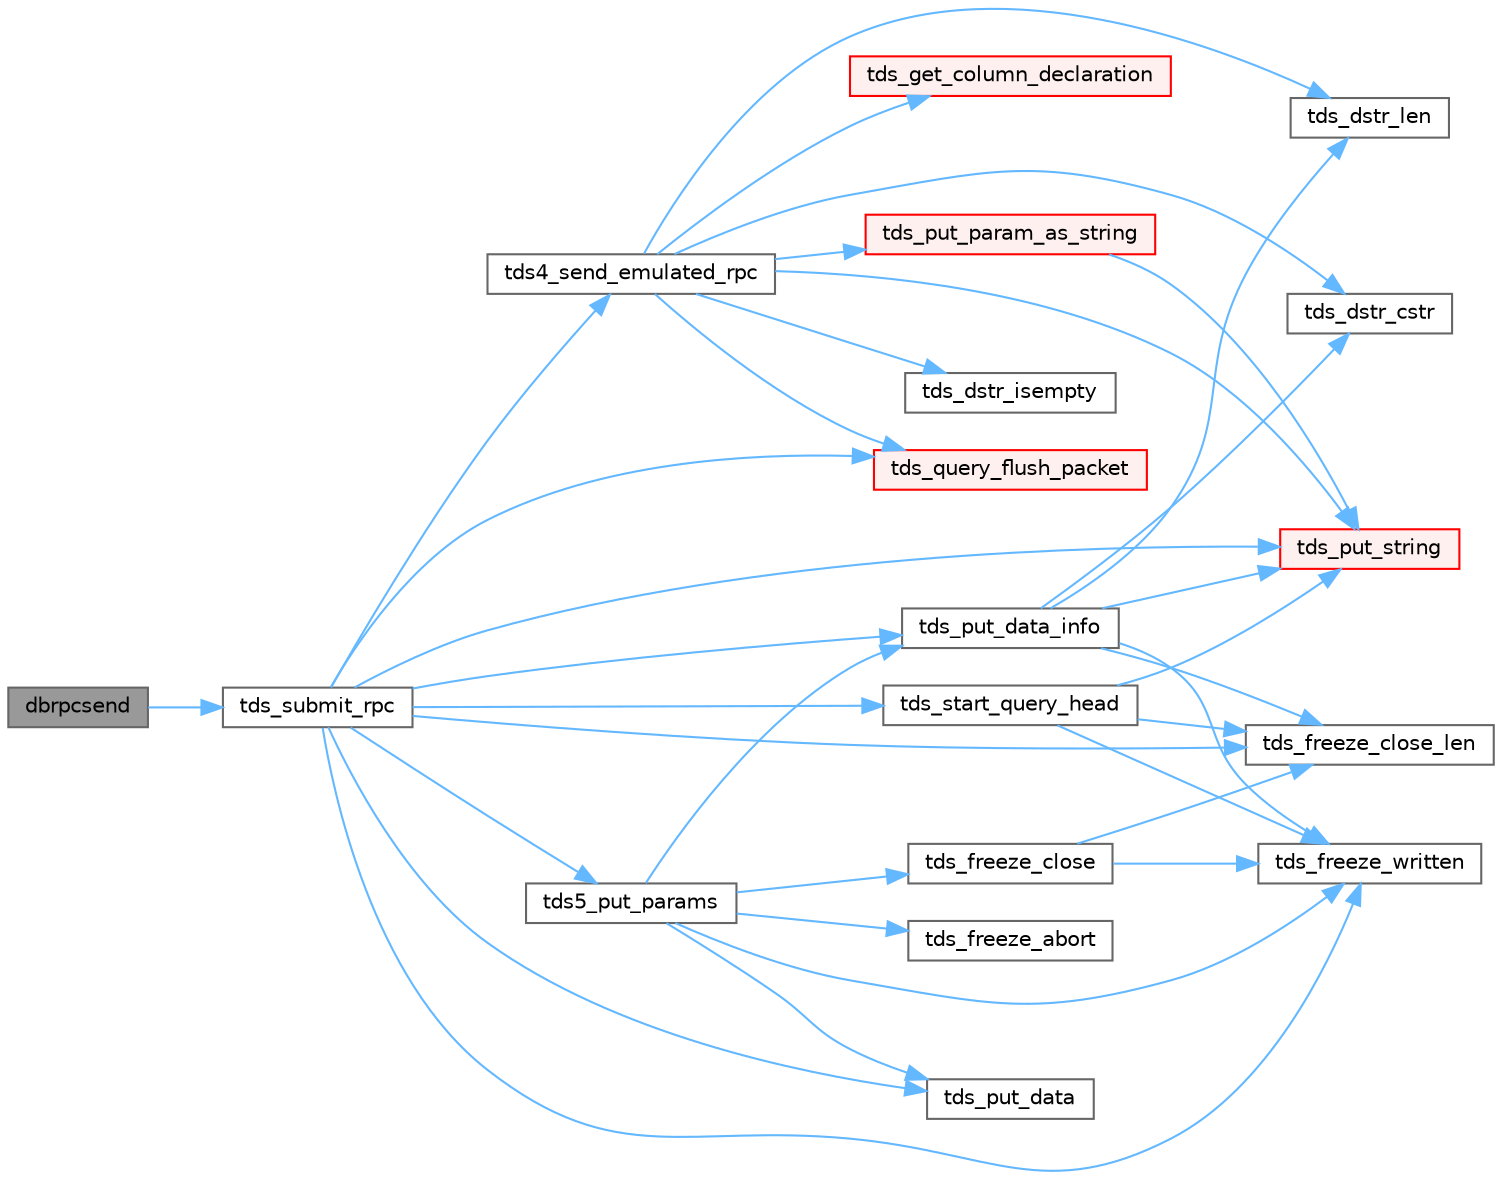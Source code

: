 digraph "dbrpcsend"
{
 // LATEX_PDF_SIZE
  bgcolor="transparent";
  edge [fontname=Helvetica,fontsize=10,labelfontname=Helvetica,labelfontsize=10];
  node [fontname=Helvetica,fontsize=10,shape=box,height=0.2,width=0.4];
  rankdir="LR";
  Node1 [id="Node000001",label="dbrpcsend",height=0.2,width=0.4,color="gray40", fillcolor="grey60", style="filled", fontcolor="black",tooltip="Execute the procedure and free associated memory."];
  Node1 -> Node2 [id="edge1_Node000001_Node000002",color="steelblue1",style="solid",tooltip=" "];
  Node2 [id="Node000002",label="tds_submit_rpc",height=0.2,width=0.4,color="grey40", fillcolor="white", style="filled",URL="$a00578.html#ga5f071b94ad7889690762dc85646c74ab",tooltip="Calls a RPC from server."];
  Node2 -> Node3 [id="edge2_Node000002_Node000003",color="steelblue1",style="solid",tooltip=" "];
  Node3 [id="Node000003",label="tds4_send_emulated_rpc",height=0.2,width=0.4,color="grey40", fillcolor="white", style="filled",URL="$a00578.html#ga2d0a06c1a30dd2470dc7a788de21b080",tooltip="Send RPC as string query."];
  Node3 -> Node4 [id="edge3_Node000003_Node000004",color="steelblue1",style="solid",tooltip=" "];
  Node4 [id="Node000004",label="tds_dstr_cstr",height=0.2,width=0.4,color="grey40", fillcolor="white", style="filled",URL="$a00581.html#gac536f0e4d77d3cff5702719362ec1766",tooltip="Returns a C version (NUL terminated string) of dstr."];
  Node3 -> Node5 [id="edge4_Node000003_Node000005",color="steelblue1",style="solid",tooltip=" "];
  Node5 [id="Node000005",label="tds_dstr_isempty",height=0.2,width=0.4,color="grey40", fillcolor="white", style="filled",URL="$a00581.html#ga197c6af67f2e7469d06c2aa055917b1e",tooltip="test if string is empty"];
  Node3 -> Node6 [id="edge5_Node000003_Node000006",color="steelblue1",style="solid",tooltip=" "];
  Node6 [id="Node000006",label="tds_dstr_len",height=0.2,width=0.4,color="grey40", fillcolor="white", style="filled",URL="$a00581.html#ga396f139e4f886ac1b224a735138e73dd",tooltip="Returns the length of the string in bytes."];
  Node3 -> Node7 [id="edge6_Node000003_Node000007",color="steelblue1",style="solid",tooltip=" "];
  Node7 [id="Node000007",label="tds_get_column_declaration",height=0.2,width=0.4,color="red", fillcolor="#FFF0F0", style="filled",URL="$a00578.html#ga50d62edeb2a432e2dc668263f3f958ff",tooltip="Return declaration for column (like \"varchar(20)\")."];
  Node3 -> Node9 [id="edge7_Node000003_Node000009",color="steelblue1",style="solid",tooltip=" "];
  Node9 [id="Node000009",label="tds_put_param_as_string",height=0.2,width=0.4,color="red", fillcolor="#FFF0F0", style="filled",URL="$a00578.html#ga0e2e7230c425e925402d7856ff5b4b18",tooltip="Send a parameter to server."];
  Node9 -> Node11 [id="edge8_Node000009_Node000011",color="steelblue1",style="solid",tooltip=" "];
  Node11 [id="Node000011",label="tds_put_string",height=0.2,width=0.4,color="red", fillcolor="#FFF0F0", style="filled",URL="$a00579.html#ga1fcaf8d488cc1390f106ce3ad0bf37b4",tooltip="Output a string to wire automatic translate string to unicode if needed."];
  Node3 -> Node11 [id="edge9_Node000003_Node000011",color="steelblue1",style="solid",tooltip=" "];
  Node3 -> Node21 [id="edge10_Node000003_Node000021",color="steelblue1",style="solid",tooltip=" "];
  Node21 [id="Node000021",label="tds_query_flush_packet",height=0.2,width=0.4,color="red", fillcolor="#FFF0F0", style="filled",URL="$a00578.html#gada27f4cfce925240ad33b71b63ca692d",tooltip="Flush query packet."];
  Node2 -> Node23 [id="edge11_Node000002_Node000023",color="steelblue1",style="solid",tooltip=" "];
  Node23 [id="Node000023",label="tds5_put_params",height=0.2,width=0.4,color="grey40", fillcolor="white", style="filled",URL="$a00578.html#ga4f1f0a4f77bc4ea1440dfdebc19a157c",tooltip="Send parameters to server."];
  Node23 -> Node24 [id="edge12_Node000023_Node000024",color="steelblue1",style="solid",tooltip=" "];
  Node24 [id="Node000024",label="tds_freeze_abort",height=0.2,width=0.4,color="grey40", fillcolor="white", style="filled",URL="$a00579.html#ga7274d9c5dc75c58bb7d1f1c29e03a73e",tooltip="Discard all data written after the freeze."];
  Node23 -> Node25 [id="edge13_Node000023_Node000025",color="steelblue1",style="solid",tooltip=" "];
  Node25 [id="Node000025",label="tds_freeze_close",height=0.2,width=0.4,color="grey40", fillcolor="white", style="filled",URL="$a00579.html#ga633f62fb8e5310abfa42c02fba9c6500",tooltip="Stop keeping data for this specific freeze."];
  Node25 -> Node26 [id="edge14_Node000025_Node000026",color="steelblue1",style="solid",tooltip=" "];
  Node26 [id="Node000026",label="tds_freeze_close_len",height=0.2,width=0.4,color="grey40", fillcolor="white", style="filled",URL="$a00579.html#ga2660b893ae2bf36fe1b63b354e748bad",tooltip="Stop keeping data for this specific freeze."];
  Node25 -> Node27 [id="edge15_Node000025_Node000027",color="steelblue1",style="solid",tooltip=" "];
  Node27 [id="Node000027",label="tds_freeze_written",height=0.2,width=0.4,color="grey40", fillcolor="white", style="filled",URL="$a00579.html#ga528cc96da09c11bc2930daae64e33e83",tooltip="Compute how many bytes has been written from freeze."];
  Node23 -> Node27 [id="edge16_Node000023_Node000027",color="steelblue1",style="solid",tooltip=" "];
  Node23 -> Node28 [id="edge17_Node000023_Node000028",color="steelblue1",style="solid",tooltip=" "];
  Node28 [id="Node000028",label="tds_put_data",height=0.2,width=0.4,color="grey40", fillcolor="white", style="filled",URL="$a00578.html#ga9fcc0a3932dcad530511395ef8a767fb",tooltip="Write data to wire."];
  Node23 -> Node29 [id="edge18_Node000023_Node000029",color="steelblue1",style="solid",tooltip=" "];
  Node29 [id="Node000029",label="tds_put_data_info",height=0.2,width=0.4,color="grey40", fillcolor="white", style="filled",URL="$a00578.html#gafd74652c4722ddce4d642cc4209449d4",tooltip="Put data information to wire."];
  Node29 -> Node4 [id="edge19_Node000029_Node000004",color="steelblue1",style="solid",tooltip=" "];
  Node29 -> Node6 [id="edge20_Node000029_Node000006",color="steelblue1",style="solid",tooltip=" "];
  Node29 -> Node26 [id="edge21_Node000029_Node000026",color="steelblue1",style="solid",tooltip=" "];
  Node29 -> Node27 [id="edge22_Node000029_Node000027",color="steelblue1",style="solid",tooltip=" "];
  Node29 -> Node11 [id="edge23_Node000029_Node000011",color="steelblue1",style="solid",tooltip=" "];
  Node2 -> Node26 [id="edge24_Node000002_Node000026",color="steelblue1",style="solid",tooltip=" "];
  Node2 -> Node27 [id="edge25_Node000002_Node000027",color="steelblue1",style="solid",tooltip=" "];
  Node2 -> Node28 [id="edge26_Node000002_Node000028",color="steelblue1",style="solid",tooltip=" "];
  Node2 -> Node29 [id="edge27_Node000002_Node000029",color="steelblue1",style="solid",tooltip=" "];
  Node2 -> Node11 [id="edge28_Node000002_Node000011",color="steelblue1",style="solid",tooltip=" "];
  Node2 -> Node21 [id="edge29_Node000002_Node000021",color="steelblue1",style="solid",tooltip=" "];
  Node2 -> Node30 [id="edge30_Node000002_Node000030",color="steelblue1",style="solid",tooltip=" "];
  Node30 [id="Node000030",label="tds_start_query_head",height=0.2,width=0.4,color="grey40", fillcolor="white", style="filled",URL="$a00578.html#ga9ad2e6defce530a8778791cce0166ccd",tooltip="Start query packet of a given type."];
  Node30 -> Node26 [id="edge31_Node000030_Node000026",color="steelblue1",style="solid",tooltip=" "];
  Node30 -> Node27 [id="edge32_Node000030_Node000027",color="steelblue1",style="solid",tooltip=" "];
  Node30 -> Node11 [id="edge33_Node000030_Node000011",color="steelblue1",style="solid",tooltip=" "];
}
